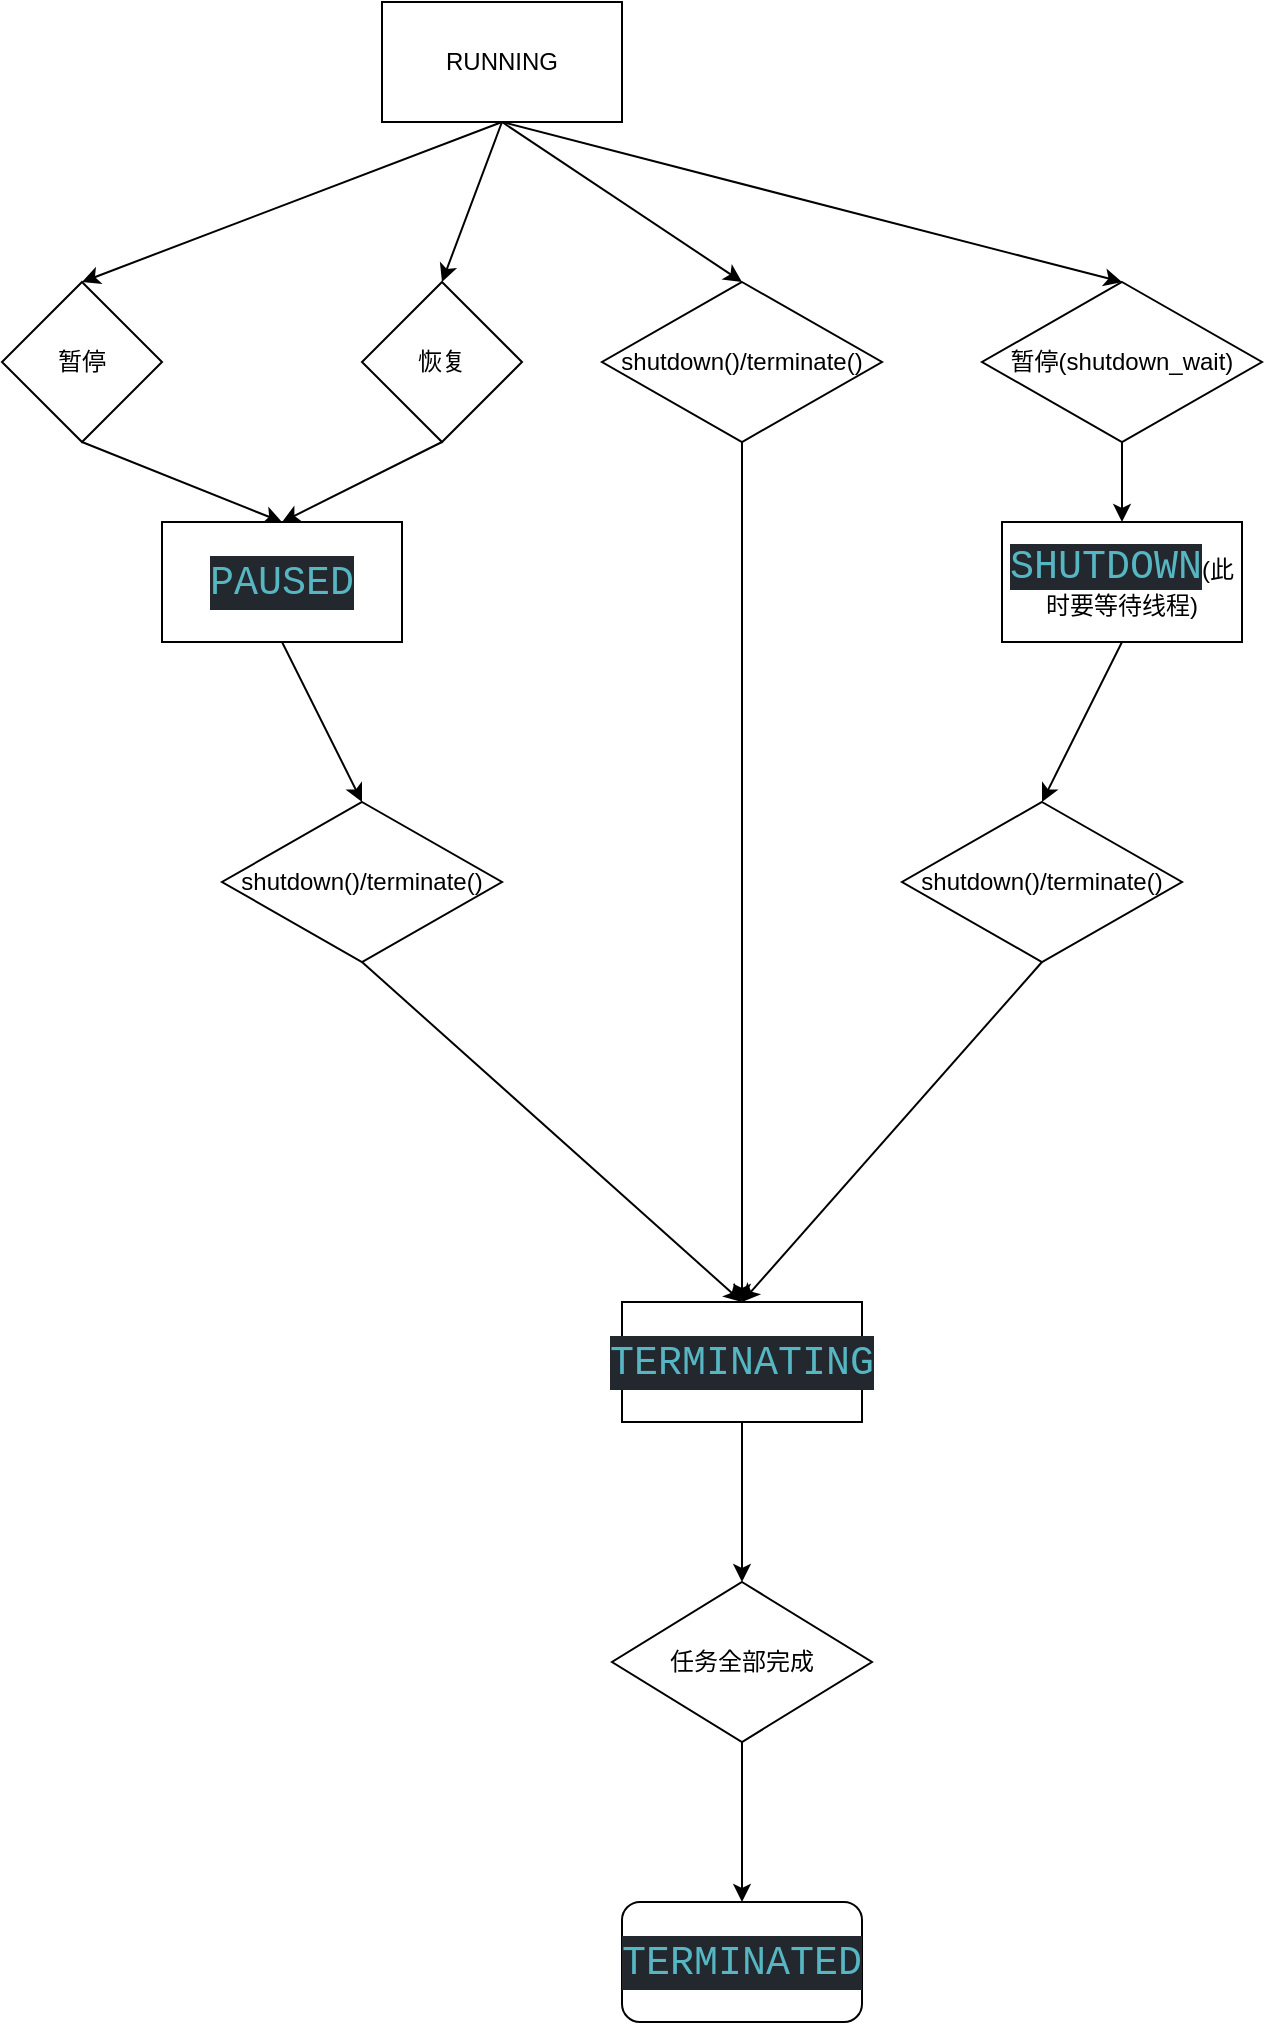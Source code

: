 <mxfile>
    <diagram id="ZO0SyaFIFoQG1BXedcmA" name="第 1 页">
        <mxGraphModel dx="1215" dy="479" grid="1" gridSize="10" guides="1" tooltips="1" connect="1" arrows="1" fold="1" page="1" pageScale="1" pageWidth="827" pageHeight="1169" math="0" shadow="0">
            <root>
                <mxCell id="0"/>
                <mxCell id="1" parent="0"/>
                <mxCell id="6" style="edgeStyle=none;html=1;exitX=0.5;exitY=1;exitDx=0;exitDy=0;entryX=0.5;entryY=0;entryDx=0;entryDy=0;" edge="1" parent="1" source="2" target="3">
                    <mxGeometry relative="1" as="geometry"/>
                </mxCell>
                <mxCell id="7" style="edgeStyle=none;html=1;exitX=0.5;exitY=1;exitDx=0;exitDy=0;entryX=0.5;entryY=0;entryDx=0;entryDy=0;" edge="1" parent="1" source="2" target="4">
                    <mxGeometry relative="1" as="geometry"/>
                </mxCell>
                <mxCell id="13" style="edgeStyle=none;html=1;exitX=0.5;exitY=1;exitDx=0;exitDy=0;entryX=0.5;entryY=0;entryDx=0;entryDy=0;" edge="1" parent="1" source="2" target="12">
                    <mxGeometry relative="1" as="geometry"/>
                </mxCell>
                <mxCell id="21" style="edgeStyle=none;html=1;exitX=0.5;exitY=1;exitDx=0;exitDy=0;entryX=0.5;entryY=0;entryDx=0;entryDy=0;" edge="1" parent="1" source="2" target="19">
                    <mxGeometry relative="1" as="geometry"/>
                </mxCell>
                <mxCell id="2" value="RUNNING" style="rounded=0;whiteSpace=wrap;html=1;" vertex="1" parent="1">
                    <mxGeometry x="240" y="30" width="120" height="60" as="geometry"/>
                </mxCell>
                <mxCell id="10" style="edgeStyle=none;html=1;exitX=0.5;exitY=1;exitDx=0;exitDy=0;entryX=0.5;entryY=0;entryDx=0;entryDy=0;" edge="1" parent="1" source="3" target="9">
                    <mxGeometry relative="1" as="geometry"/>
                </mxCell>
                <mxCell id="3" value="暂停" style="rhombus;whiteSpace=wrap;html=1;" vertex="1" parent="1">
                    <mxGeometry x="50" y="170" width="80" height="80" as="geometry"/>
                </mxCell>
                <mxCell id="11" style="edgeStyle=none;html=1;exitX=0.5;exitY=1;exitDx=0;exitDy=0;entryX=0.5;entryY=0;entryDx=0;entryDy=0;" edge="1" parent="1" source="4" target="9">
                    <mxGeometry relative="1" as="geometry"/>
                </mxCell>
                <mxCell id="4" value="恢复" style="rhombus;whiteSpace=wrap;html=1;" vertex="1" parent="1">
                    <mxGeometry x="230" y="170" width="80" height="80" as="geometry"/>
                </mxCell>
                <mxCell id="26" style="edgeStyle=none;html=1;exitX=0.5;exitY=1;exitDx=0;exitDy=0;entryX=0.5;entryY=0;entryDx=0;entryDy=0;" edge="1" parent="1" source="9" target="23">
                    <mxGeometry relative="1" as="geometry"/>
                </mxCell>
                <mxCell id="9" value="&lt;div style=&quot;color: rgb(171, 178, 191); background-color: rgb(35, 39, 46); font-family: 方正, 方正, Consolas, &amp;quot;Courier New&amp;quot;, monospace; font-size: 20px; line-height: 27px;&quot;&gt;&lt;span style=&quot;color: #56b6c2;&quot;&gt;PAUSED&lt;/span&gt;&lt;/div&gt;" style="rounded=0;whiteSpace=wrap;html=1;" vertex="1" parent="1">
                    <mxGeometry x="130" y="290" width="120" height="60" as="geometry"/>
                </mxCell>
                <mxCell id="16" style="edgeStyle=none;html=1;exitX=0.5;exitY=1;exitDx=0;exitDy=0;entryX=0.5;entryY=0;entryDx=0;entryDy=0;" edge="1" parent="1" source="12" target="14">
                    <mxGeometry relative="1" as="geometry"/>
                </mxCell>
                <mxCell id="12" value="暂停(shutdown_wait)" style="rhombus;whiteSpace=wrap;html=1;" vertex="1" parent="1">
                    <mxGeometry x="540" y="170" width="140" height="80" as="geometry"/>
                </mxCell>
                <mxCell id="25" style="edgeStyle=none;html=1;exitX=0.5;exitY=1;exitDx=0;exitDy=0;entryX=0.5;entryY=0;entryDx=0;entryDy=0;" edge="1" parent="1" source="14" target="24">
                    <mxGeometry relative="1" as="geometry"/>
                </mxCell>
                <mxCell id="14" value="&lt;span style=&quot;color: rgb(86, 182, 194); background-color: rgb(35, 39, 46); font-family: 方正, 方正, Consolas, &amp;quot;Courier New&amp;quot;, monospace; font-size: 20px;&quot;&gt;SHUTDOWN&lt;/span&gt;(此时要等待线程)" style="rounded=0;whiteSpace=wrap;html=1;" vertex="1" parent="1">
                    <mxGeometry x="550" y="290" width="120" height="60" as="geometry"/>
                </mxCell>
                <mxCell id="31" style="edgeStyle=none;html=1;exitX=0.5;exitY=1;exitDx=0;exitDy=0;entryX=0.5;entryY=0;entryDx=0;entryDy=0;" edge="1" parent="1" source="17" target="30">
                    <mxGeometry relative="1" as="geometry"/>
                </mxCell>
                <mxCell id="17" value="&lt;div style=&quot;color: rgb(171, 178, 191); background-color: rgb(35, 39, 46); font-family: 方正, 方正, Consolas, &amp;quot;Courier New&amp;quot;, monospace; font-size: 20px; line-height: 27px;&quot;&gt;&lt;span style=&quot;color: #56b6c2;&quot;&gt;TERMINATING&lt;/span&gt;&lt;/div&gt;" style="rounded=0;whiteSpace=wrap;html=1;" vertex="1" parent="1">
                    <mxGeometry x="360" y="680" width="120" height="60" as="geometry"/>
                </mxCell>
                <mxCell id="22" style="edgeStyle=none;html=1;exitX=0.5;exitY=1;exitDx=0;exitDy=0;entryX=0.5;entryY=0;entryDx=0;entryDy=0;" edge="1" parent="1" source="19" target="17">
                    <mxGeometry relative="1" as="geometry"/>
                </mxCell>
                <mxCell id="19" value="shutdown()/terminate()" style="rhombus;whiteSpace=wrap;html=1;" vertex="1" parent="1">
                    <mxGeometry x="350" y="170" width="140" height="80" as="geometry"/>
                </mxCell>
                <mxCell id="27" style="edgeStyle=none;html=1;exitX=0.5;exitY=1;exitDx=0;exitDy=0;entryX=0.5;entryY=0;entryDx=0;entryDy=0;" edge="1" parent="1" source="23" target="17">
                    <mxGeometry relative="1" as="geometry"/>
                </mxCell>
                <mxCell id="23" value="shutdown()/terminate()" style="rhombus;whiteSpace=wrap;html=1;" vertex="1" parent="1">
                    <mxGeometry x="160" y="430" width="140" height="80" as="geometry"/>
                </mxCell>
                <mxCell id="28" style="edgeStyle=none;html=1;exitX=0.5;exitY=1;exitDx=0;exitDy=0;entryX=0.5;entryY=0;entryDx=0;entryDy=0;" edge="1" parent="1" source="24" target="17">
                    <mxGeometry relative="1" as="geometry"/>
                </mxCell>
                <mxCell id="24" value="shutdown()/terminate()" style="rhombus;whiteSpace=wrap;html=1;" vertex="1" parent="1">
                    <mxGeometry x="500" y="430" width="140" height="80" as="geometry"/>
                </mxCell>
                <mxCell id="33" style="edgeStyle=none;html=1;exitX=0.5;exitY=1;exitDx=0;exitDy=0;" edge="1" parent="1" source="30" target="32">
                    <mxGeometry relative="1" as="geometry"/>
                </mxCell>
                <mxCell id="30" value="任务全部完成" style="rhombus;whiteSpace=wrap;html=1;" vertex="1" parent="1">
                    <mxGeometry x="355" y="820" width="130" height="80" as="geometry"/>
                </mxCell>
                <mxCell id="32" value="&lt;div style=&quot;color: rgb(171, 178, 191); background-color: rgb(35, 39, 46); font-family: 方正, 方正, Consolas, &amp;quot;Courier New&amp;quot;, monospace; font-size: 20px; line-height: 27px;&quot;&gt;&lt;span style=&quot;color: #56b6c2;&quot;&gt;TERMINATED&lt;/span&gt;&lt;/div&gt;" style="rounded=1;whiteSpace=wrap;html=1;" vertex="1" parent="1">
                    <mxGeometry x="360" y="980" width="120" height="60" as="geometry"/>
                </mxCell>
            </root>
        </mxGraphModel>
    </diagram>
</mxfile>